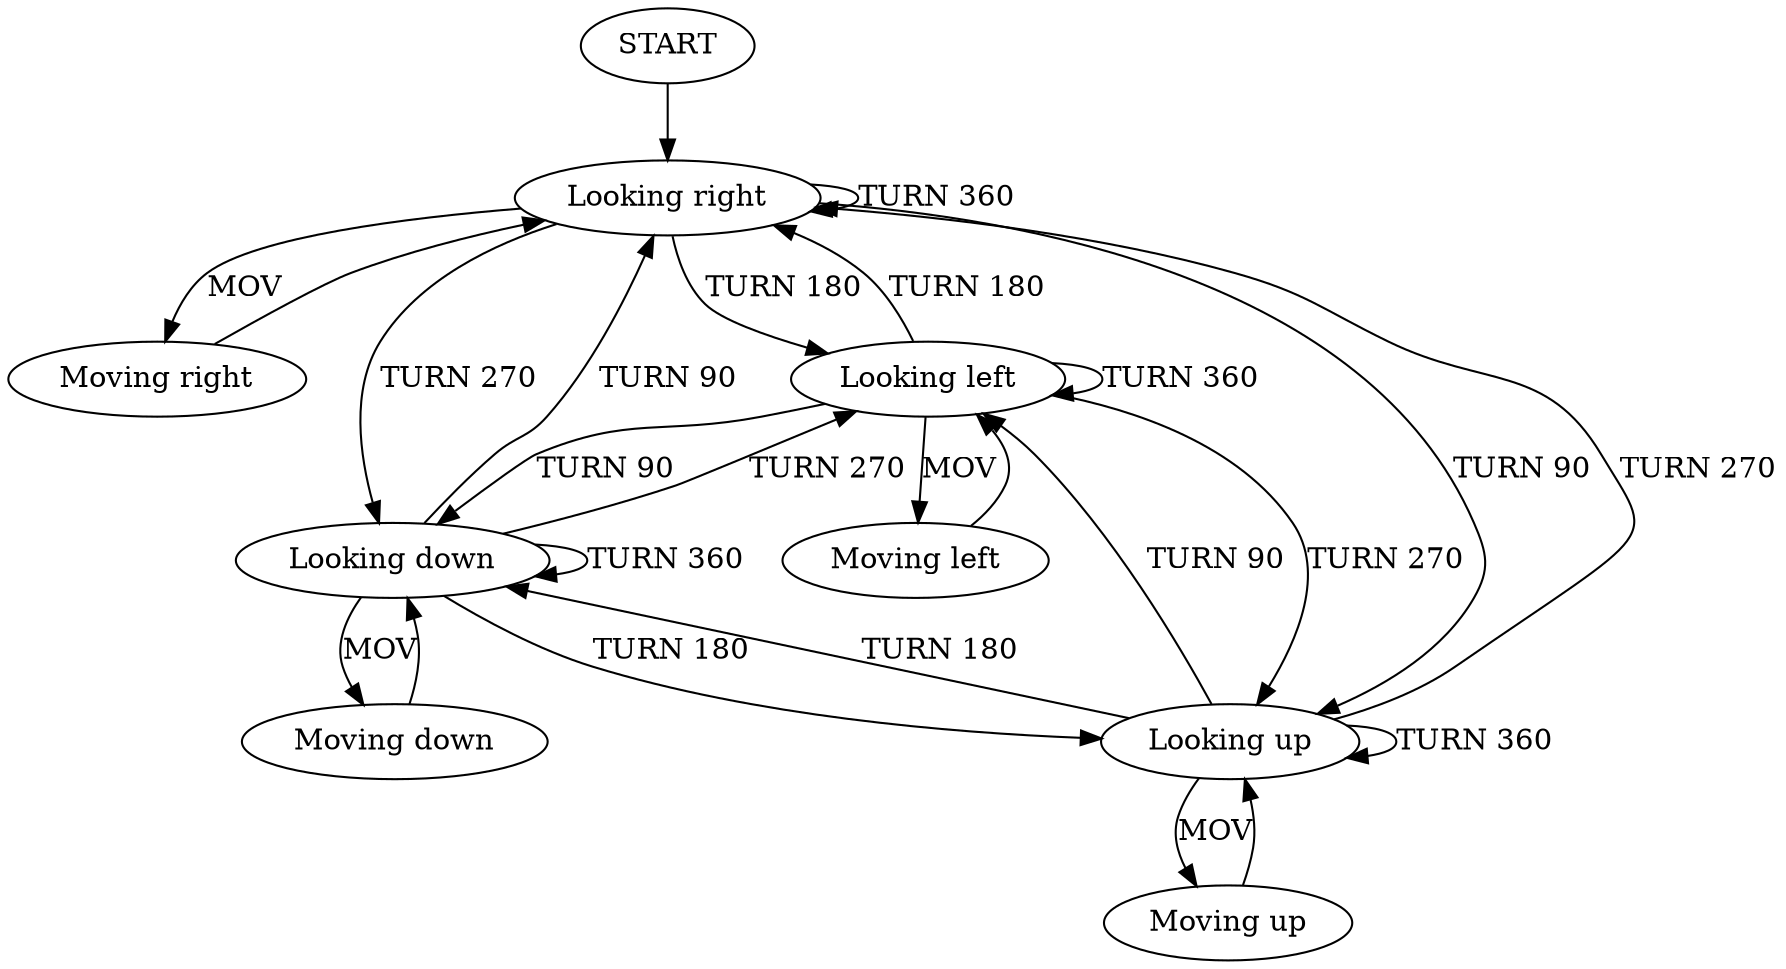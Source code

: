digraph G {
	START -> "Looking right"
	"Looking right" -> "Moving right" [label=MOV]
	"Looking left" -> "Moving left" [label=MOV]
	"Looking up" -> "Moving up" [label=MOV]
	"Looking down" -> "Moving down" [label=MOV]
	"Moving right" -> "Looking right"
	"Moving left" -> "Looking left"
	"Moving up" -> "Looking up"
	"Moving down" -> "Looking down"
	"Looking right" -> "Looking left" [label="TURN 180"]
	"Looking left" -> "Looking right" [label="TURN 180"]
	"Looking up" -> "Looking down" [label="TURN 180"]
	"Looking down" -> "Looking up" [label="TURN 180"]
	"Looking right" -> "Looking up" [label="TURN 90"]
	"Looking left" -> "Looking down" [label="TURN 90"]
	"Looking up" -> "Looking left" [label="TURN 90"]
	"Looking down" -> "Looking right" [label="TURN 90"]
	"Looking right" -> "Looking down" [label="TURN 270"]
	"Looking left" -> "Looking up" [label="TURN 270"]
	"Looking up" -> "Looking right" [label="TURN 270"]
	"Looking down" -> "Looking left" [label="TURN 270"]
	"Looking right" -> "Looking right" [label="TURN 360"]
	"Looking left" -> "Looking left" [label="TURN 360"]
	"Looking up" -> "Looking up" [label="TURN 360"]
	"Looking down" -> "Looking down" [label="TURN 360"]
}
